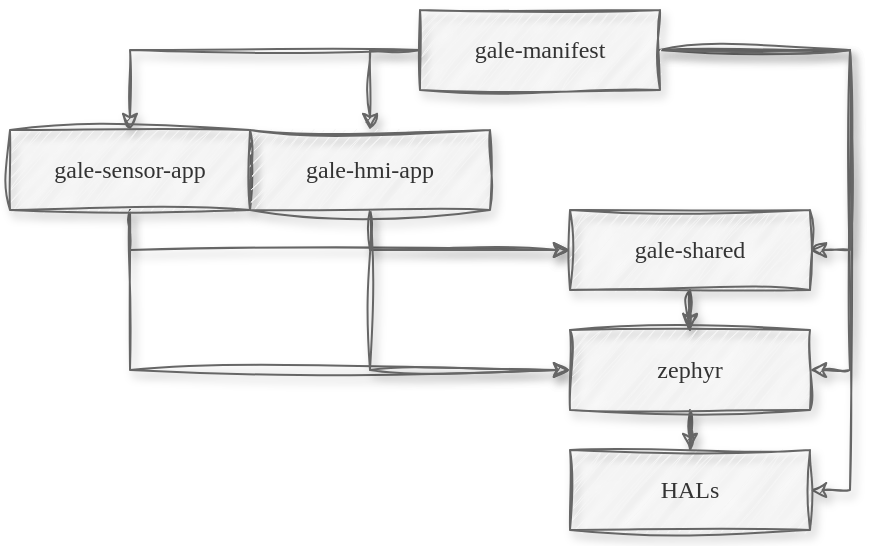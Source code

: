 <mxfile version="26.2.8">
  <diagram name="Page-1" id="fHzAlqSbbCDTFwrbYZqn">
    <mxGraphModel dx="499" dy="418" grid="1" gridSize="10" guides="1" tooltips="1" connect="1" arrows="1" fold="1" page="1" pageScale="1" pageWidth="850" pageHeight="1100" math="0" shadow="0">
      <root>
        <mxCell id="0" />
        <mxCell id="1" parent="0" />
        <mxCell id="Dyxqj-f7hGFIxpSleiMg-10" style="edgeStyle=orthogonalEdgeStyle;rounded=0;orthogonalLoop=1;jettySize=auto;html=1;exitX=1;exitY=0.5;exitDx=0;exitDy=0;entryX=1;entryY=0.5;entryDx=0;entryDy=0;sketch=1;curveFitting=1;jiggle=2;shadow=1;strokeColor=#666666;fillColor=#f5f5f5;" edge="1" parent="1" source="Ws_Y1T5zKBBItDAvfOsp-1" target="Dyxqj-f7hGFIxpSleiMg-7">
          <mxGeometry relative="1" as="geometry" />
        </mxCell>
        <mxCell id="Dyxqj-f7hGFIxpSleiMg-11" style="edgeStyle=orthogonalEdgeStyle;rounded=0;orthogonalLoop=1;jettySize=auto;html=1;exitX=1;exitY=0.5;exitDx=0;exitDy=0;entryX=1;entryY=0.5;entryDx=0;entryDy=0;sketch=1;curveFitting=1;jiggle=2;shadow=1;strokeColor=#666666;fillColor=#f5f5f5;" edge="1" parent="1" source="Ws_Y1T5zKBBItDAvfOsp-1" target="Ws_Y1T5zKBBItDAvfOsp-12">
          <mxGeometry relative="1" as="geometry" />
        </mxCell>
        <mxCell id="Dyxqj-f7hGFIxpSleiMg-13" style="edgeStyle=orthogonalEdgeStyle;rounded=0;orthogonalLoop=1;jettySize=auto;html=1;exitX=1;exitY=0.5;exitDx=0;exitDy=0;entryX=1;entryY=0.5;entryDx=0;entryDy=0;sketch=1;curveFitting=1;jiggle=2;shadow=1;strokeColor=#666666;fillColor=#f5f5f5;" edge="1" parent="1" source="Ws_Y1T5zKBBItDAvfOsp-1" target="Ws_Y1T5zKBBItDAvfOsp-8">
          <mxGeometry relative="1" as="geometry" />
        </mxCell>
        <mxCell id="Dyxqj-f7hGFIxpSleiMg-14" style="edgeStyle=orthogonalEdgeStyle;rounded=0;orthogonalLoop=1;jettySize=auto;html=1;exitX=0;exitY=0.5;exitDx=0;exitDy=0;entryX=0.5;entryY=0;entryDx=0;entryDy=0;sketch=1;curveFitting=1;jiggle=2;shadow=1;strokeColor=#666666;fillColor=#f5f5f5;" edge="1" parent="1" source="Ws_Y1T5zKBBItDAvfOsp-1" target="Ws_Y1T5zKBBItDAvfOsp-2">
          <mxGeometry relative="1" as="geometry" />
        </mxCell>
        <mxCell id="Dyxqj-f7hGFIxpSleiMg-15" style="edgeStyle=orthogonalEdgeStyle;rounded=0;orthogonalLoop=1;jettySize=auto;html=1;exitX=0;exitY=0.5;exitDx=0;exitDy=0;entryX=0.5;entryY=0;entryDx=0;entryDy=0;sketch=1;curveFitting=1;jiggle=2;shadow=1;strokeColor=#666666;fillColor=#f5f5f5;" edge="1" parent="1" source="Ws_Y1T5zKBBItDAvfOsp-1" target="Ws_Y1T5zKBBItDAvfOsp-4">
          <mxGeometry relative="1" as="geometry" />
        </mxCell>
        <mxCell id="Ws_Y1T5zKBBItDAvfOsp-1" value="gale-manifest" style="rounded=0;whiteSpace=wrap;html=1;fillColor=#f5f5f5;strokeColor=#666666;sketch=1;curveFitting=1;jiggle=2;shadow=1;fontFamily=Comic Sans MS;fontColor=#333333;" parent="1" vertex="1">
          <mxGeometry x="365" y="180" width="120" height="40" as="geometry" />
        </mxCell>
        <mxCell id="Dyxqj-f7hGFIxpSleiMg-17" style="edgeStyle=orthogonalEdgeStyle;rounded=0;orthogonalLoop=1;jettySize=auto;html=1;exitX=0.5;exitY=1;exitDx=0;exitDy=0;entryX=0;entryY=0.5;entryDx=0;entryDy=0;sketch=1;curveFitting=1;jiggle=2;shadow=1;strokeColor=#666666;fillColor=#f5f5f5;" edge="1" parent="1" source="Ws_Y1T5zKBBItDAvfOsp-2" target="Ws_Y1T5zKBBItDAvfOsp-8">
          <mxGeometry relative="1" as="geometry" />
        </mxCell>
        <mxCell id="Dyxqj-f7hGFIxpSleiMg-20" style="edgeStyle=orthogonalEdgeStyle;rounded=0;orthogonalLoop=1;jettySize=auto;html=1;exitX=0.5;exitY=1;exitDx=0;exitDy=0;entryX=0;entryY=0.5;entryDx=0;entryDy=0;sketch=1;curveFitting=1;jiggle=2;shadow=1;strokeColor=#666666;fillColor=#f5f5f5;" edge="1" parent="1" source="Ws_Y1T5zKBBItDAvfOsp-2" target="Ws_Y1T5zKBBItDAvfOsp-12">
          <mxGeometry relative="1" as="geometry" />
        </mxCell>
        <mxCell id="Ws_Y1T5zKBBItDAvfOsp-2" value="&lt;div&gt;gale-sensor-app&lt;/div&gt;" style="rounded=0;whiteSpace=wrap;html=1;fillColor=#f5f5f5;strokeColor=#666666;sketch=1;curveFitting=1;jiggle=2;shadow=1;fontFamily=Comic Sans MS;fontColor=#333333;" parent="1" vertex="1">
          <mxGeometry x="160" y="240" width="120" height="40" as="geometry" />
        </mxCell>
        <mxCell id="Dyxqj-f7hGFIxpSleiMg-16" style="edgeStyle=orthogonalEdgeStyle;rounded=0;orthogonalLoop=1;jettySize=auto;html=1;exitX=0.5;exitY=1;exitDx=0;exitDy=0;entryX=0;entryY=0.5;entryDx=0;entryDy=0;sketch=1;curveFitting=1;jiggle=2;shadow=1;strokeColor=#666666;fillColor=#f5f5f5;" edge="1" parent="1" source="Ws_Y1T5zKBBItDAvfOsp-4" target="Ws_Y1T5zKBBItDAvfOsp-8">
          <mxGeometry relative="1" as="geometry" />
        </mxCell>
        <mxCell id="Dyxqj-f7hGFIxpSleiMg-18" style="edgeStyle=orthogonalEdgeStyle;rounded=0;orthogonalLoop=1;jettySize=auto;html=1;exitX=0.5;exitY=1;exitDx=0;exitDy=0;entryX=0;entryY=0.5;entryDx=0;entryDy=0;sketch=1;curveFitting=1;jiggle=2;shadow=1;strokeColor=#666666;fillColor=#f5f5f5;" edge="1" parent="1" source="Ws_Y1T5zKBBItDAvfOsp-4" target="Ws_Y1T5zKBBItDAvfOsp-12">
          <mxGeometry relative="1" as="geometry" />
        </mxCell>
        <mxCell id="Ws_Y1T5zKBBItDAvfOsp-4" value="gale-hmi-app" style="rounded=0;whiteSpace=wrap;html=1;fillColor=#f5f5f5;strokeColor=#666666;sketch=1;curveFitting=1;jiggle=2;shadow=1;fontFamily=Comic Sans MS;fontColor=#333333;" parent="1" vertex="1">
          <mxGeometry x="280" y="240" width="120" height="40" as="geometry" />
        </mxCell>
        <mxCell id="Dyxqj-f7hGFIxpSleiMg-21" value="" style="edgeStyle=orthogonalEdgeStyle;rounded=0;orthogonalLoop=1;jettySize=auto;html=1;entryX=0.5;entryY=0;entryDx=0;entryDy=0;sketch=1;curveFitting=1;jiggle=2;shadow=1;strokeColor=#666666;fillColor=#f5f5f5;" edge="1" parent="1" source="Ws_Y1T5zKBBItDAvfOsp-8" target="Ws_Y1T5zKBBItDAvfOsp-12">
          <mxGeometry relative="1" as="geometry" />
        </mxCell>
        <mxCell id="Ws_Y1T5zKBBItDAvfOsp-8" value="gale-shared" style="rounded=0;whiteSpace=wrap;html=1;fillColor=#f5f5f5;strokeColor=#666666;sketch=1;curveFitting=1;jiggle=2;shadow=1;fontFamily=Comic Sans MS;fontColor=#333333;" parent="1" vertex="1">
          <mxGeometry x="440" y="280" width="120" height="40" as="geometry" />
        </mxCell>
        <mxCell id="Dyxqj-f7hGFIxpSleiMg-22" value="" style="edgeStyle=orthogonalEdgeStyle;rounded=0;orthogonalLoop=1;jettySize=auto;html=1;sketch=1;curveFitting=1;jiggle=2;shadow=1;strokeColor=#666666;fillColor=#f5f5f5;" edge="1" parent="1" source="Ws_Y1T5zKBBItDAvfOsp-12" target="Dyxqj-f7hGFIxpSleiMg-7">
          <mxGeometry relative="1" as="geometry" />
        </mxCell>
        <mxCell id="Ws_Y1T5zKBBItDAvfOsp-12" value="zephyr" style="rounded=0;whiteSpace=wrap;html=1;fillColor=#f5f5f5;strokeColor=#666666;sketch=1;curveFitting=1;jiggle=2;shadow=1;fontFamily=Comic Sans MS;fontColor=#333333;" parent="1" vertex="1">
          <mxGeometry x="440" y="340" width="120" height="40" as="geometry" />
        </mxCell>
        <mxCell id="Dyxqj-f7hGFIxpSleiMg-7" value="HALs" style="rounded=0;whiteSpace=wrap;html=1;fillColor=#f5f5f5;strokeColor=#666666;sketch=1;curveFitting=1;jiggle=2;shadow=1;fontFamily=Comic Sans MS;fontColor=#333333;" vertex="1" parent="1">
          <mxGeometry x="440" y="400" width="120" height="40" as="geometry" />
        </mxCell>
      </root>
    </mxGraphModel>
  </diagram>
</mxfile>
